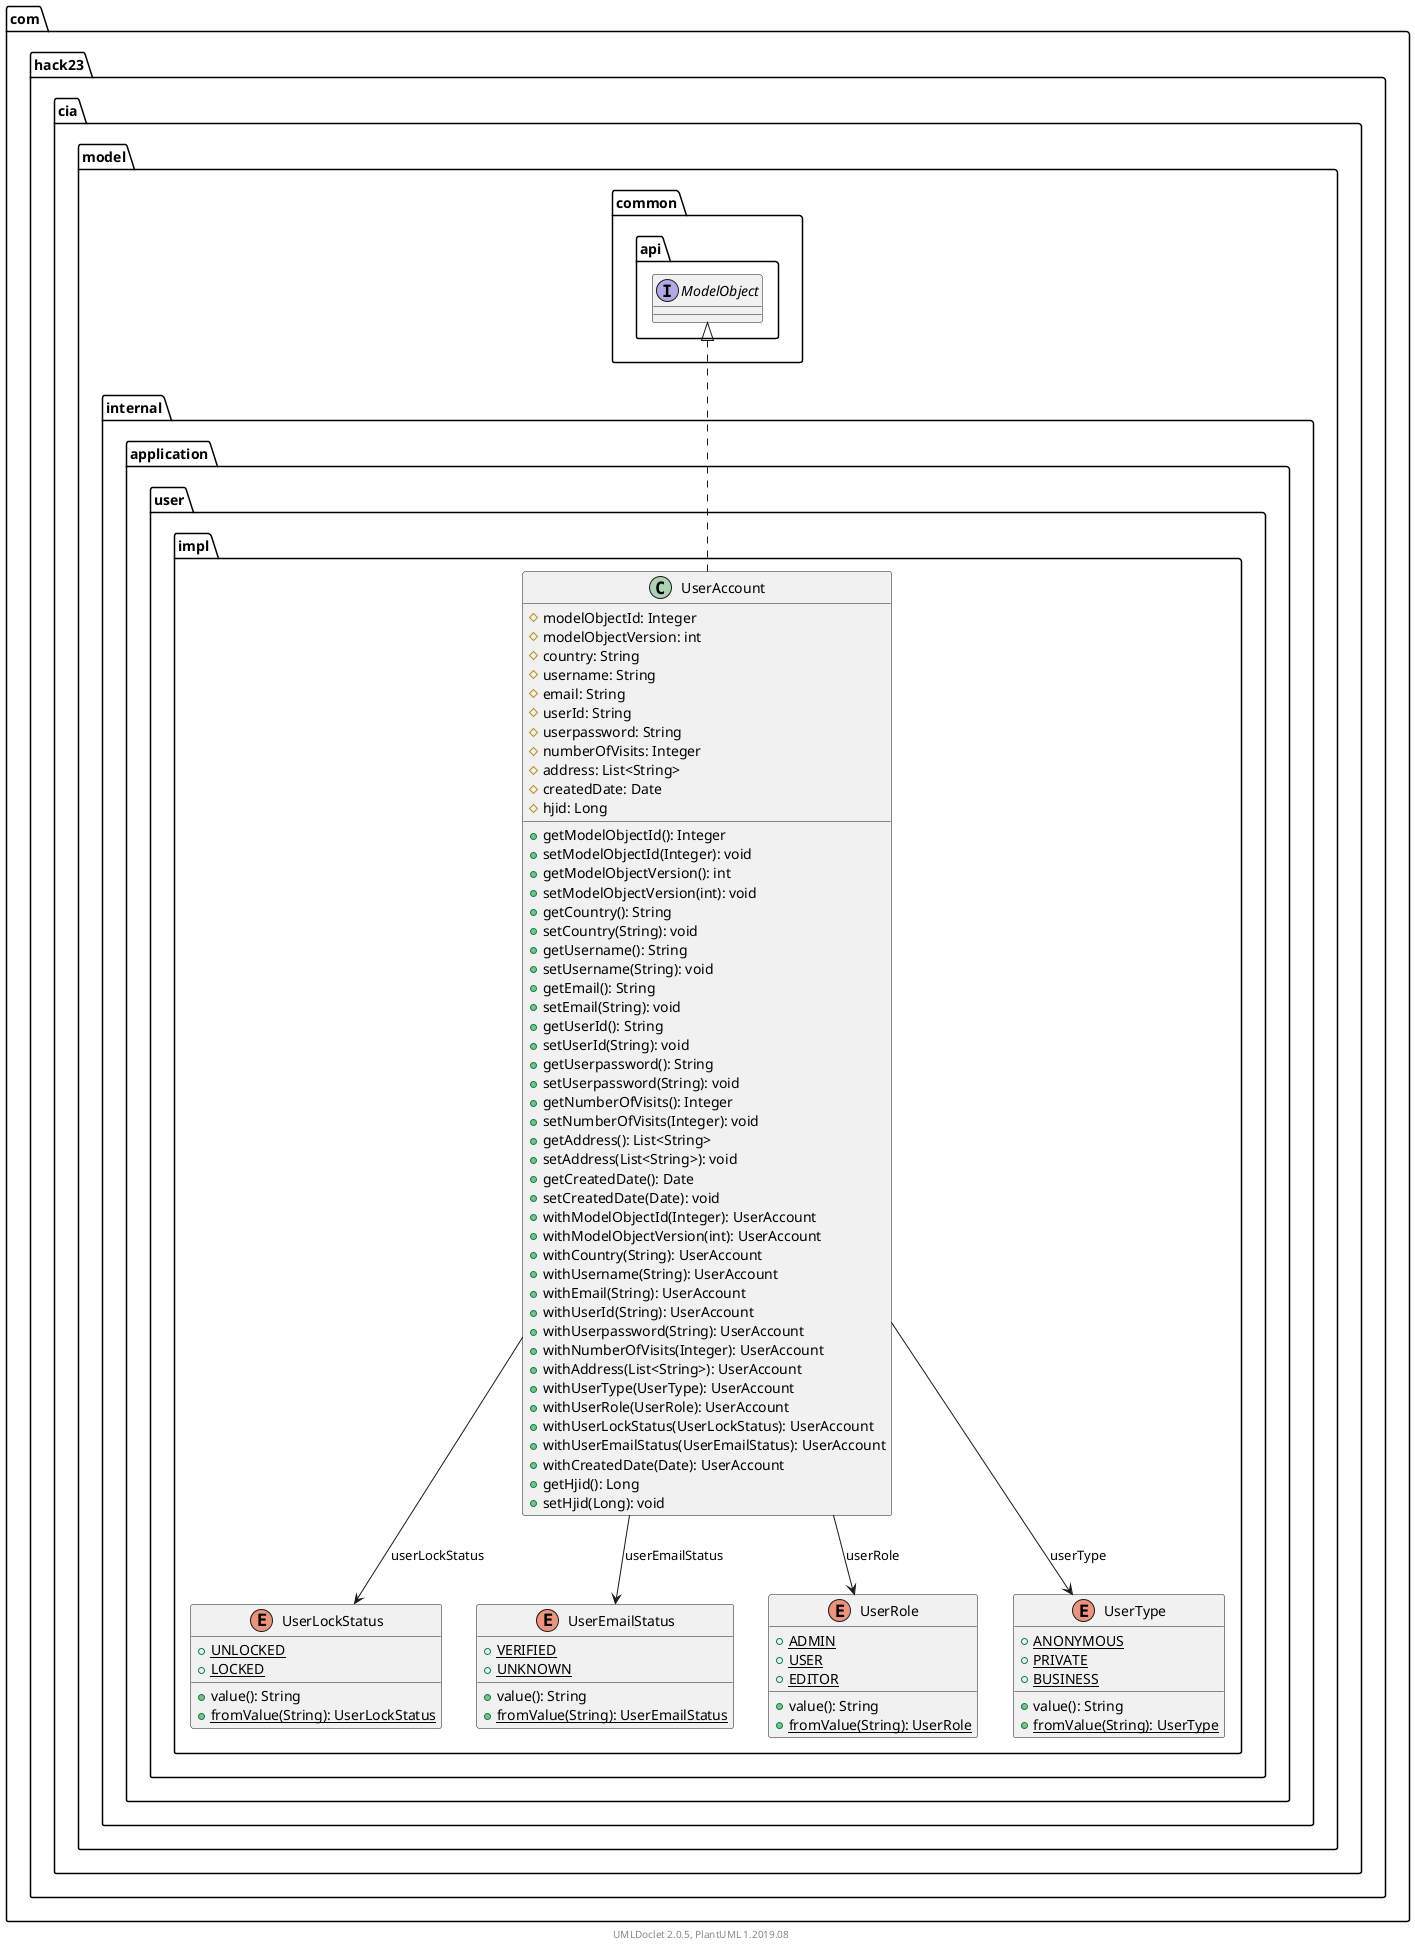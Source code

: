 @startuml
    namespace com.hack23.cia.model.internal.application.user.impl {

        enum UserLockStatus [[UserLockStatus.html]] {
            {static} +UNLOCKED
            {static} +LOCKED
            +value(): String
            {static} +fromValue(String): UserLockStatus
        }

        enum UserEmailStatus [[UserEmailStatus.html]] {
            {static} +VERIFIED
            {static} +UNKNOWN
            +value(): String
            {static} +fromValue(String): UserEmailStatus
        }

        class UserAccount [[UserAccount.html]] {
            #modelObjectId: Integer
            #modelObjectVersion: int
            #country: String
            #username: String
            #email: String
            #userId: String
            #userpassword: String
            #numberOfVisits: Integer
            #address: List<String>
            #createdDate: Date
            #hjid: Long
            +getModelObjectId(): Integer
            +setModelObjectId(Integer): void
            +getModelObjectVersion(): int
            +setModelObjectVersion(int): void
            +getCountry(): String
            +setCountry(String): void
            +getUsername(): String
            +setUsername(String): void
            +getEmail(): String
            +setEmail(String): void
            +getUserId(): String
            +setUserId(String): void
            +getUserpassword(): String
            +setUserpassword(String): void
            +getNumberOfVisits(): Integer
            +setNumberOfVisits(Integer): void
            +getAddress(): List<String>
            +setAddress(List<String>): void
            +getCreatedDate(): Date
            +setCreatedDate(Date): void
            +withModelObjectId(Integer): UserAccount
            +withModelObjectVersion(int): UserAccount
            +withCountry(String): UserAccount
            +withUsername(String): UserAccount
            +withEmail(String): UserAccount
            +withUserId(String): UserAccount
            +withUserpassword(String): UserAccount
            +withNumberOfVisits(Integer): UserAccount
            +withAddress(List<String>): UserAccount
            +withUserType(UserType): UserAccount
            +withUserRole(UserRole): UserAccount
            +withUserLockStatus(UserLockStatus): UserAccount
            +withUserEmailStatus(UserEmailStatus): UserAccount
            +withCreatedDate(Date): UserAccount
            +getHjid(): Long
            +setHjid(Long): void
        }

        enum UserRole [[UserRole.html]] {
            {static} +ADMIN
            {static} +USER
            {static} +EDITOR
            +value(): String
            {static} +fromValue(String): UserRole
        }

        enum UserType [[UserType.html]] {
            {static} +ANONYMOUS
            {static} +PRIVATE
            {static} +BUSINESS
            +value(): String
            {static} +fromValue(String): UserType
        }

        com.hack23.cia.model.common.api.ModelObject <|.. UserAccount
        UserAccount --> UserType: userType
        UserAccount --> UserRole: userRole
        UserAccount --> UserLockStatus: userLockStatus
        UserAccount --> UserEmailStatus: userEmailStatus
    }

    namespace com.hack23.cia.model.common.api {
        interface ModelObject
    }

    center footer UMLDoclet 2.0.5, PlantUML 1.2019.08
@enduml
